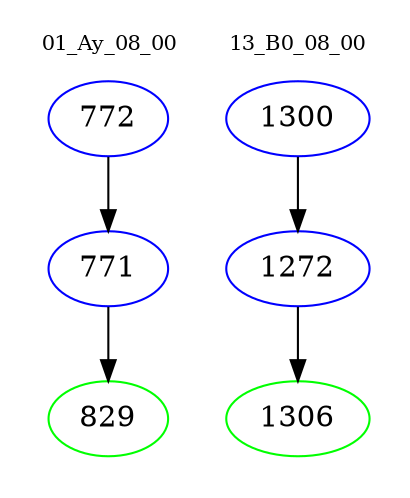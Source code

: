 digraph{
subgraph cluster_0 {
color = white
label = "01_Ay_08_00";
fontsize=10;
T0_772 [label="772", color="blue"]
T0_772 -> T0_771 [color="black"]
T0_771 [label="771", color="blue"]
T0_771 -> T0_829 [color="black"]
T0_829 [label="829", color="green"]
}
subgraph cluster_1 {
color = white
label = "13_B0_08_00";
fontsize=10;
T1_1300 [label="1300", color="blue"]
T1_1300 -> T1_1272 [color="black"]
T1_1272 [label="1272", color="blue"]
T1_1272 -> T1_1306 [color="black"]
T1_1306 [label="1306", color="green"]
}
}
